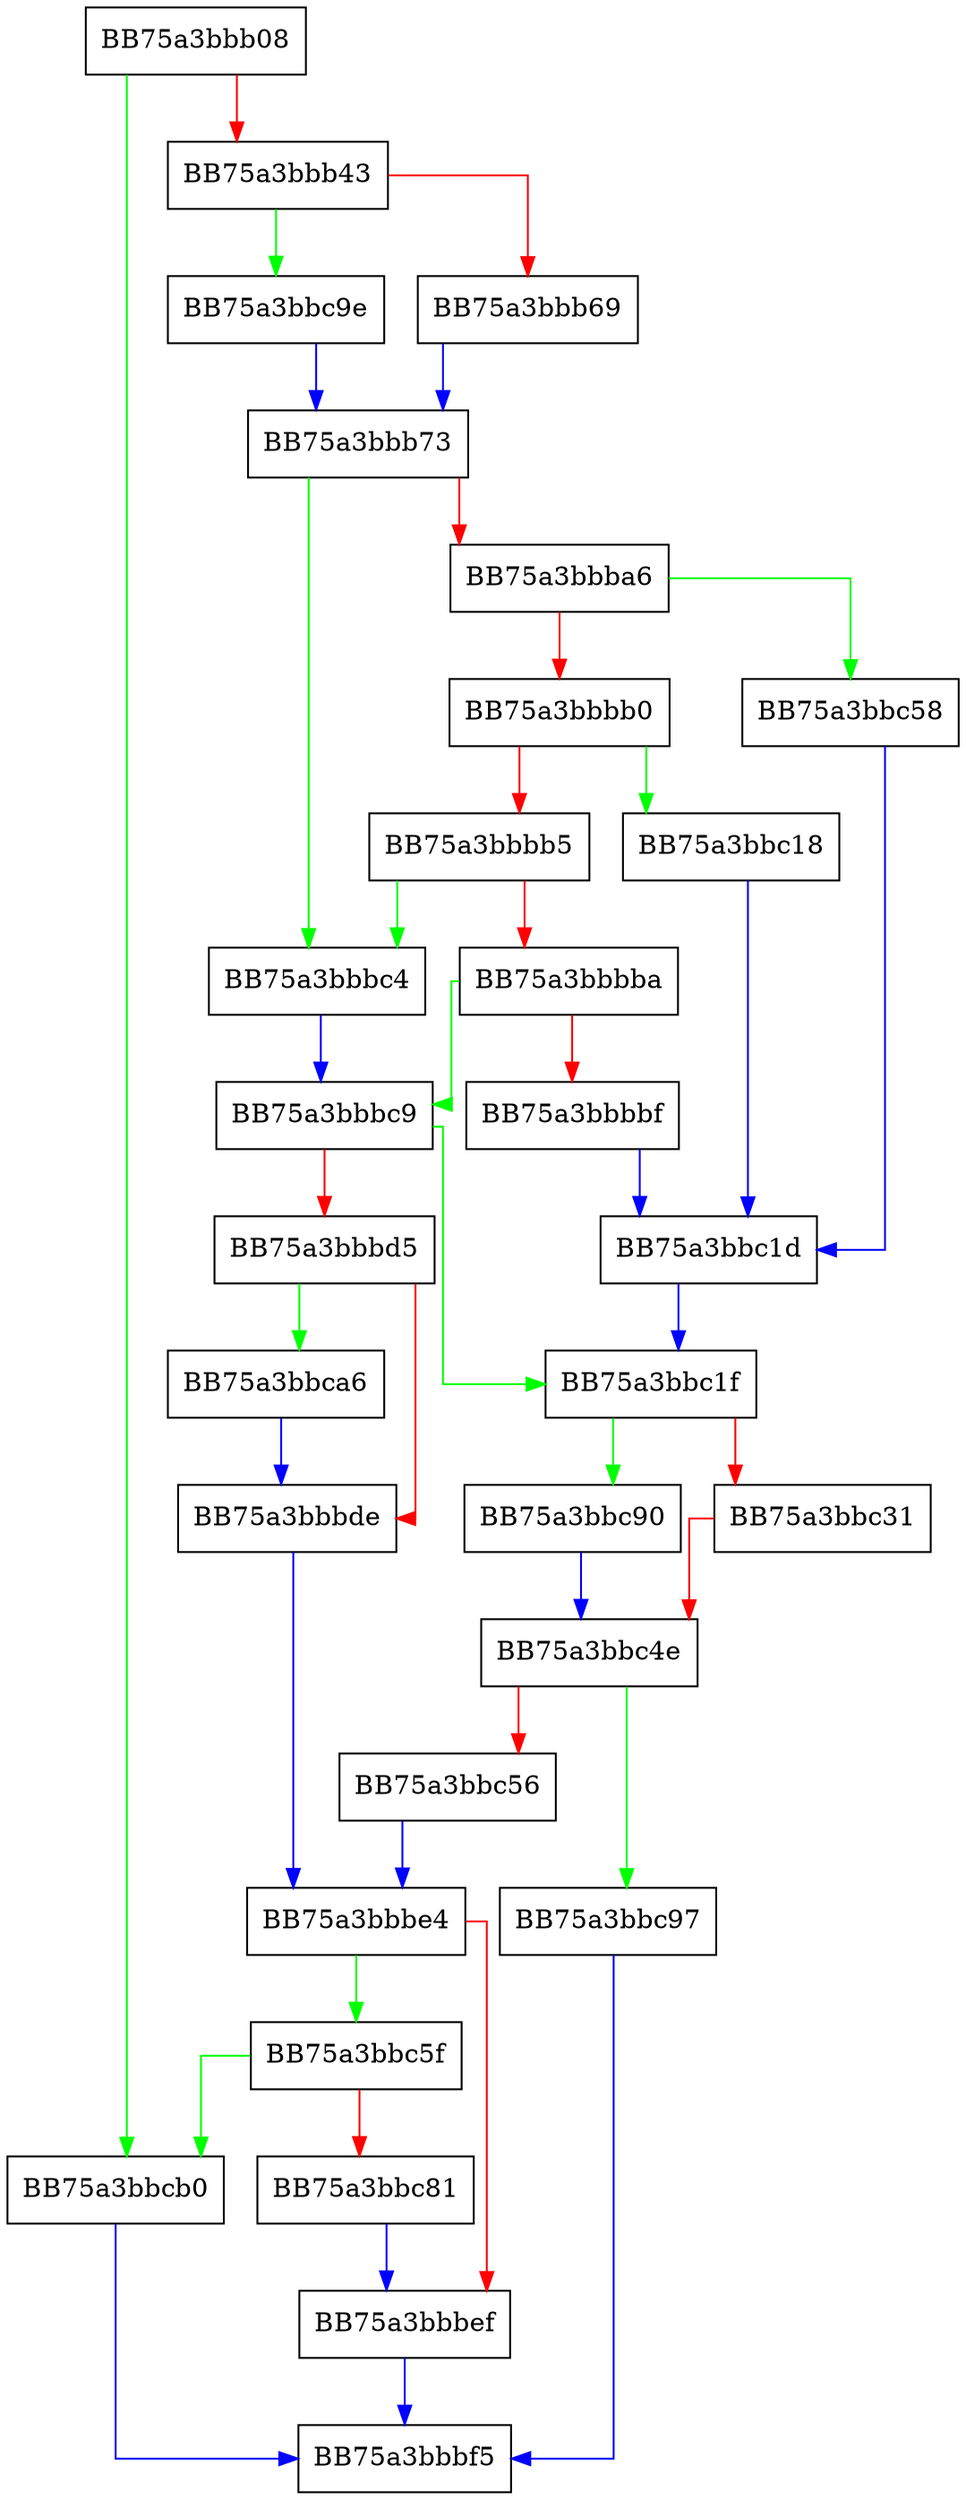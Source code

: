 digraph Load {
  node [shape="box"];
  graph [splines=ortho];
  BB75a3bbb08 -> BB75a3bbcb0 [color="green"];
  BB75a3bbb08 -> BB75a3bbb43 [color="red"];
  BB75a3bbb43 -> BB75a3bbc9e [color="green"];
  BB75a3bbb43 -> BB75a3bbb69 [color="red"];
  BB75a3bbb69 -> BB75a3bbb73 [color="blue"];
  BB75a3bbb73 -> BB75a3bbbc4 [color="green"];
  BB75a3bbb73 -> BB75a3bbba6 [color="red"];
  BB75a3bbba6 -> BB75a3bbc58 [color="green"];
  BB75a3bbba6 -> BB75a3bbbb0 [color="red"];
  BB75a3bbbb0 -> BB75a3bbc18 [color="green"];
  BB75a3bbbb0 -> BB75a3bbbb5 [color="red"];
  BB75a3bbbb5 -> BB75a3bbbc4 [color="green"];
  BB75a3bbbb5 -> BB75a3bbbba [color="red"];
  BB75a3bbbba -> BB75a3bbbc9 [color="green"];
  BB75a3bbbba -> BB75a3bbbbf [color="red"];
  BB75a3bbbbf -> BB75a3bbc1d [color="blue"];
  BB75a3bbbc4 -> BB75a3bbbc9 [color="blue"];
  BB75a3bbbc9 -> BB75a3bbc1f [color="green"];
  BB75a3bbbc9 -> BB75a3bbbd5 [color="red"];
  BB75a3bbbd5 -> BB75a3bbca6 [color="green"];
  BB75a3bbbd5 -> BB75a3bbbde [color="red"];
  BB75a3bbbde -> BB75a3bbbe4 [color="blue"];
  BB75a3bbbe4 -> BB75a3bbc5f [color="green"];
  BB75a3bbbe4 -> BB75a3bbbef [color="red"];
  BB75a3bbbef -> BB75a3bbbf5 [color="blue"];
  BB75a3bbc18 -> BB75a3bbc1d [color="blue"];
  BB75a3bbc1d -> BB75a3bbc1f [color="blue"];
  BB75a3bbc1f -> BB75a3bbc90 [color="green"];
  BB75a3bbc1f -> BB75a3bbc31 [color="red"];
  BB75a3bbc31 -> BB75a3bbc4e [color="red"];
  BB75a3bbc4e -> BB75a3bbc97 [color="green"];
  BB75a3bbc4e -> BB75a3bbc56 [color="red"];
  BB75a3bbc56 -> BB75a3bbbe4 [color="blue"];
  BB75a3bbc58 -> BB75a3bbc1d [color="blue"];
  BB75a3bbc5f -> BB75a3bbcb0 [color="green"];
  BB75a3bbc5f -> BB75a3bbc81 [color="red"];
  BB75a3bbc81 -> BB75a3bbbef [color="blue"];
  BB75a3bbc90 -> BB75a3bbc4e [color="blue"];
  BB75a3bbc97 -> BB75a3bbbf5 [color="blue"];
  BB75a3bbc9e -> BB75a3bbb73 [color="blue"];
  BB75a3bbca6 -> BB75a3bbbde [color="blue"];
  BB75a3bbcb0 -> BB75a3bbbf5 [color="blue"];
}